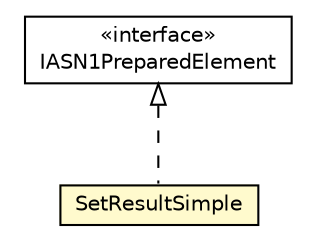 #!/usr/local/bin/dot
#
# Class diagram 
# Generated by UMLGraph version R5_6-24-gf6e263 (http://www.umlgraph.org/)
#

digraph G {
	edge [fontname="Helvetica",fontsize=10,labelfontname="Helvetica",labelfontsize=10];
	node [fontname="Helvetica",fontsize=10,shape=plaintext];
	nodesep=0.25;
	ranksep=0.5;
	// org.universAAL.lddi.lib.ieeex73std.org.bn.coders.IASN1PreparedElement
	c7705591 [label=<<table title="org.universAAL.lddi.lib.ieeex73std.org.bn.coders.IASN1PreparedElement" border="0" cellborder="1" cellspacing="0" cellpadding="2" port="p" href="../../org/bn/coders/IASN1PreparedElement.html">
		<tr><td><table border="0" cellspacing="0" cellpadding="1">
<tr><td align="center" balign="center"> &#171;interface&#187; </td></tr>
<tr><td align="center" balign="center"> IASN1PreparedElement </td></tr>
		</table></td></tr>
		</table>>, URL="../../org/bn/coders/IASN1PreparedElement.html", fontname="Helvetica", fontcolor="black", fontsize=10.0];
	// org.universAAL.lddi.lib.ieeex73std.x73.p20601.SetResultSimple
	c7705677 [label=<<table title="org.universAAL.lddi.lib.ieeex73std.x73.p20601.SetResultSimple" border="0" cellborder="1" cellspacing="0" cellpadding="2" port="p" bgcolor="lemonChiffon" href="./SetResultSimple.html">
		<tr><td><table border="0" cellspacing="0" cellpadding="1">
<tr><td align="center" balign="center"> SetResultSimple </td></tr>
		</table></td></tr>
		</table>>, URL="./SetResultSimple.html", fontname="Helvetica", fontcolor="black", fontsize=10.0];
	//org.universAAL.lddi.lib.ieeex73std.x73.p20601.SetResultSimple implements org.universAAL.lddi.lib.ieeex73std.org.bn.coders.IASN1PreparedElement
	c7705591:p -> c7705677:p [dir=back,arrowtail=empty,style=dashed];
}

